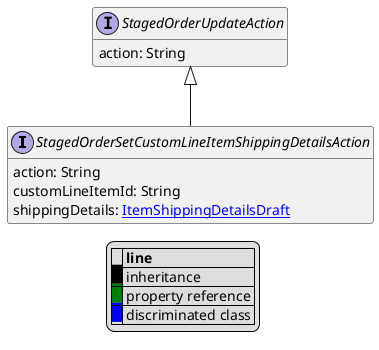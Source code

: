 @startuml

hide empty fields
hide empty methods
legend
|= |= line |
|<back:black>   </back>| inheritance |
|<back:green>   </back>| property reference |
|<back:blue>   </back>| discriminated class |
endlegend
interface StagedOrderSetCustomLineItemShippingDetailsAction [[StagedOrderSetCustomLineItemShippingDetailsAction.svg]] extends StagedOrderUpdateAction {
    action: String
    customLineItemId: String
    shippingDetails: [[ItemShippingDetailsDraft.svg ItemShippingDetailsDraft]]
}
interface StagedOrderUpdateAction [[StagedOrderUpdateAction.svg]]  {
    action: String
}





@enduml
